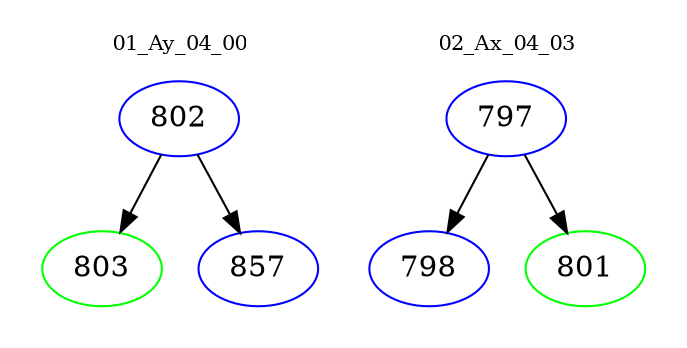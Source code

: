 digraph{
subgraph cluster_0 {
color = white
label = "01_Ay_04_00";
fontsize=10;
T0_802 [label="802", color="blue"]
T0_802 -> T0_803 [color="black"]
T0_803 [label="803", color="green"]
T0_802 -> T0_857 [color="black"]
T0_857 [label="857", color="blue"]
}
subgraph cluster_1 {
color = white
label = "02_Ax_04_03";
fontsize=10;
T1_797 [label="797", color="blue"]
T1_797 -> T1_798 [color="black"]
T1_798 [label="798", color="blue"]
T1_797 -> T1_801 [color="black"]
T1_801 [label="801", color="green"]
}
}
